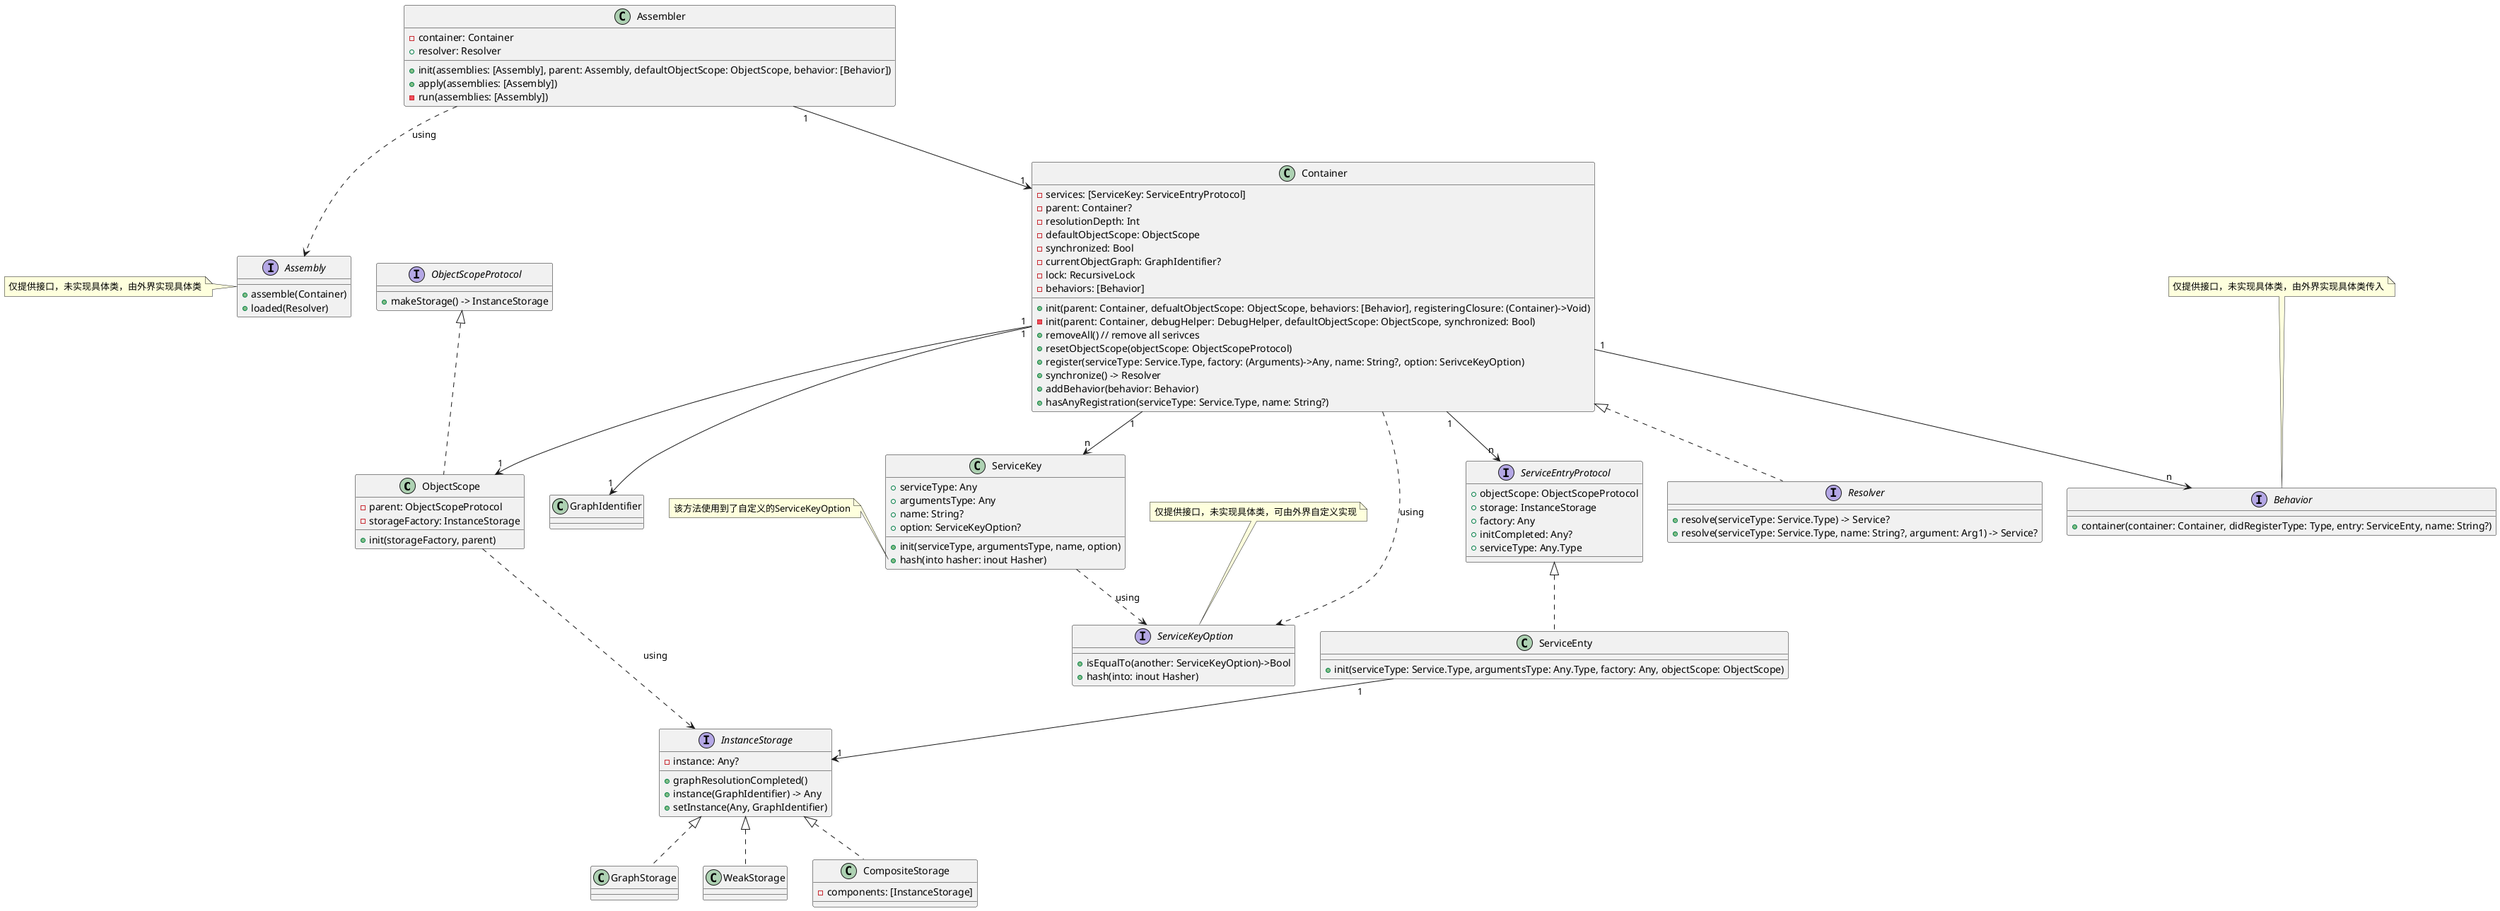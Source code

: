 @startuml

class ObjectScope {
- parent: ObjectScopeProtocol
- storageFactory: InstanceStorage
+ init(storageFactory, parent)
}

interface ObjectScopeProtocol {
+ makeStorage() -> InstanceStorage
}

ObjectScopeProtocol <|.. ObjectScope
ObjectScope ..> InstanceStorage : using


interface InstanceStorage {
- instance: Any?
+ graphResolutionCompleted()
+ instance(GraphIdentifier) -> Any
+ setInstance(Any, GraphIdentifier)
}

class GraphStorage {

}

class WeakStorage {

}

class CompositeStorage {
- components: [InstanceStorage]
}

InstanceStorage <|.. GraphStorage
InstanceStorage <|.. WeakStorage
InstanceStorage <|.. CompositeStorage



interface Assembly {
+ assemble(Container)
+ loaded(Resolver)
}

note left of Assembly: 仅提供接口，未实现具体类，由外界实现具体类

class Assembler {
- container: Container
+ resolver: Resolver

+ init(assemblies: [Assembly], parent: Assembly, defaultObjectScope: ObjectScope, behavior: [Behavior])
+ apply(assemblies: [Assembly])
- run(assemblies: [Assembly]) 
}

Assembler ..> Assembly : using
Assembler "1"-->"1" Container

interface ServiceEntryProtocol {
+ objectScope: ObjectScopeProtocol
+ storage: InstanceStorage
+ factory: Any
+ initCompleted: Any?
+ serviceType: Any.Type
}

class ServiceEnty {
+ init(serviceType: Service.Type, argumentsType: Any.Type, factory: Any, objectScope: ObjectScope)
}

ServiceEntryProtocol <|.. ServiceEnty
ServiceEnty "1"-->"1" InstanceStorage

interface Behavior {
+ container(container: Container, didRegisterType: Type, entry: ServiceEnty, name: String?)
}
note top of Behavior: 仅提供接口，未实现具体类，由外界实现具体类传入


interface ServiceKeyOption {
+ isEqualTo(another: ServiceKeyOption)->Bool
+ hash(into: inout Hasher)
}
note top of ServiceKeyOption: 仅提供接口，未实现具体类，可由外界自定义实现

class ServiceKey {
+ serviceType: Any
+ argumentsType: Any
+ name: String?
+ option: ServiceKeyOption?

+ init(serviceType, argumentsType, name, option)
+ hash(into hasher: inout Hasher)
}

ServiceKey ..> ServiceKeyOption : using
note left of ServiceKey::"hash(into hasher: inout Hasher)"
    该方法使用到了自定义的ServiceKeyOption
end note

interface Resolver {
+ resolve(serviceType: Service.Type) -> Service?
+ resolve(serviceType: Service.Type, name: String?, argument: Arg1) -> Service?
}

class Container {
- services: [ServiceKey: ServiceEntryProtocol]
- parent: Container?
- resolutionDepth: Int 
- defaultObjectScope: ObjectScope
- synchronized: Bool
- currentObjectGraph: GraphIdentifier?
- lock: RecursiveLock
- behaviors: [Behavior]

+ init(parent: Container, defualtObjectScope: ObjectScope, behaviors: [Behavior], registeringClosure: (Container)->Void)
- init(parent: Container, debugHelper: DebugHelper, defaultObjectScope: ObjectScope, synchronized: Bool)
+ removeAll() // remove all serivces
+ resetObjectScope(objectScope: ObjectScopeProtocol)
+ register(serviceType: Service.Type, factory: (Arguments)->Any, name: String?, option: SerivceKeyOption)
+ synchronize() -> Resolver
+ addBehavior(behavior: Behavior)
+ hasAnyRegistration(serviceType: Service.Type, name: String?)
}

Container <|.. Resolver

Container "1"-->"n" ServiceKey
Container "1"-->"n" ServiceEntryProtocol
Container "1"-->"1" ObjectScope
Container "1"-->"1" GraphIdentifier
Container "1"-->"n" Behavior

Container ..> ServiceKeyOption : using


@enduml